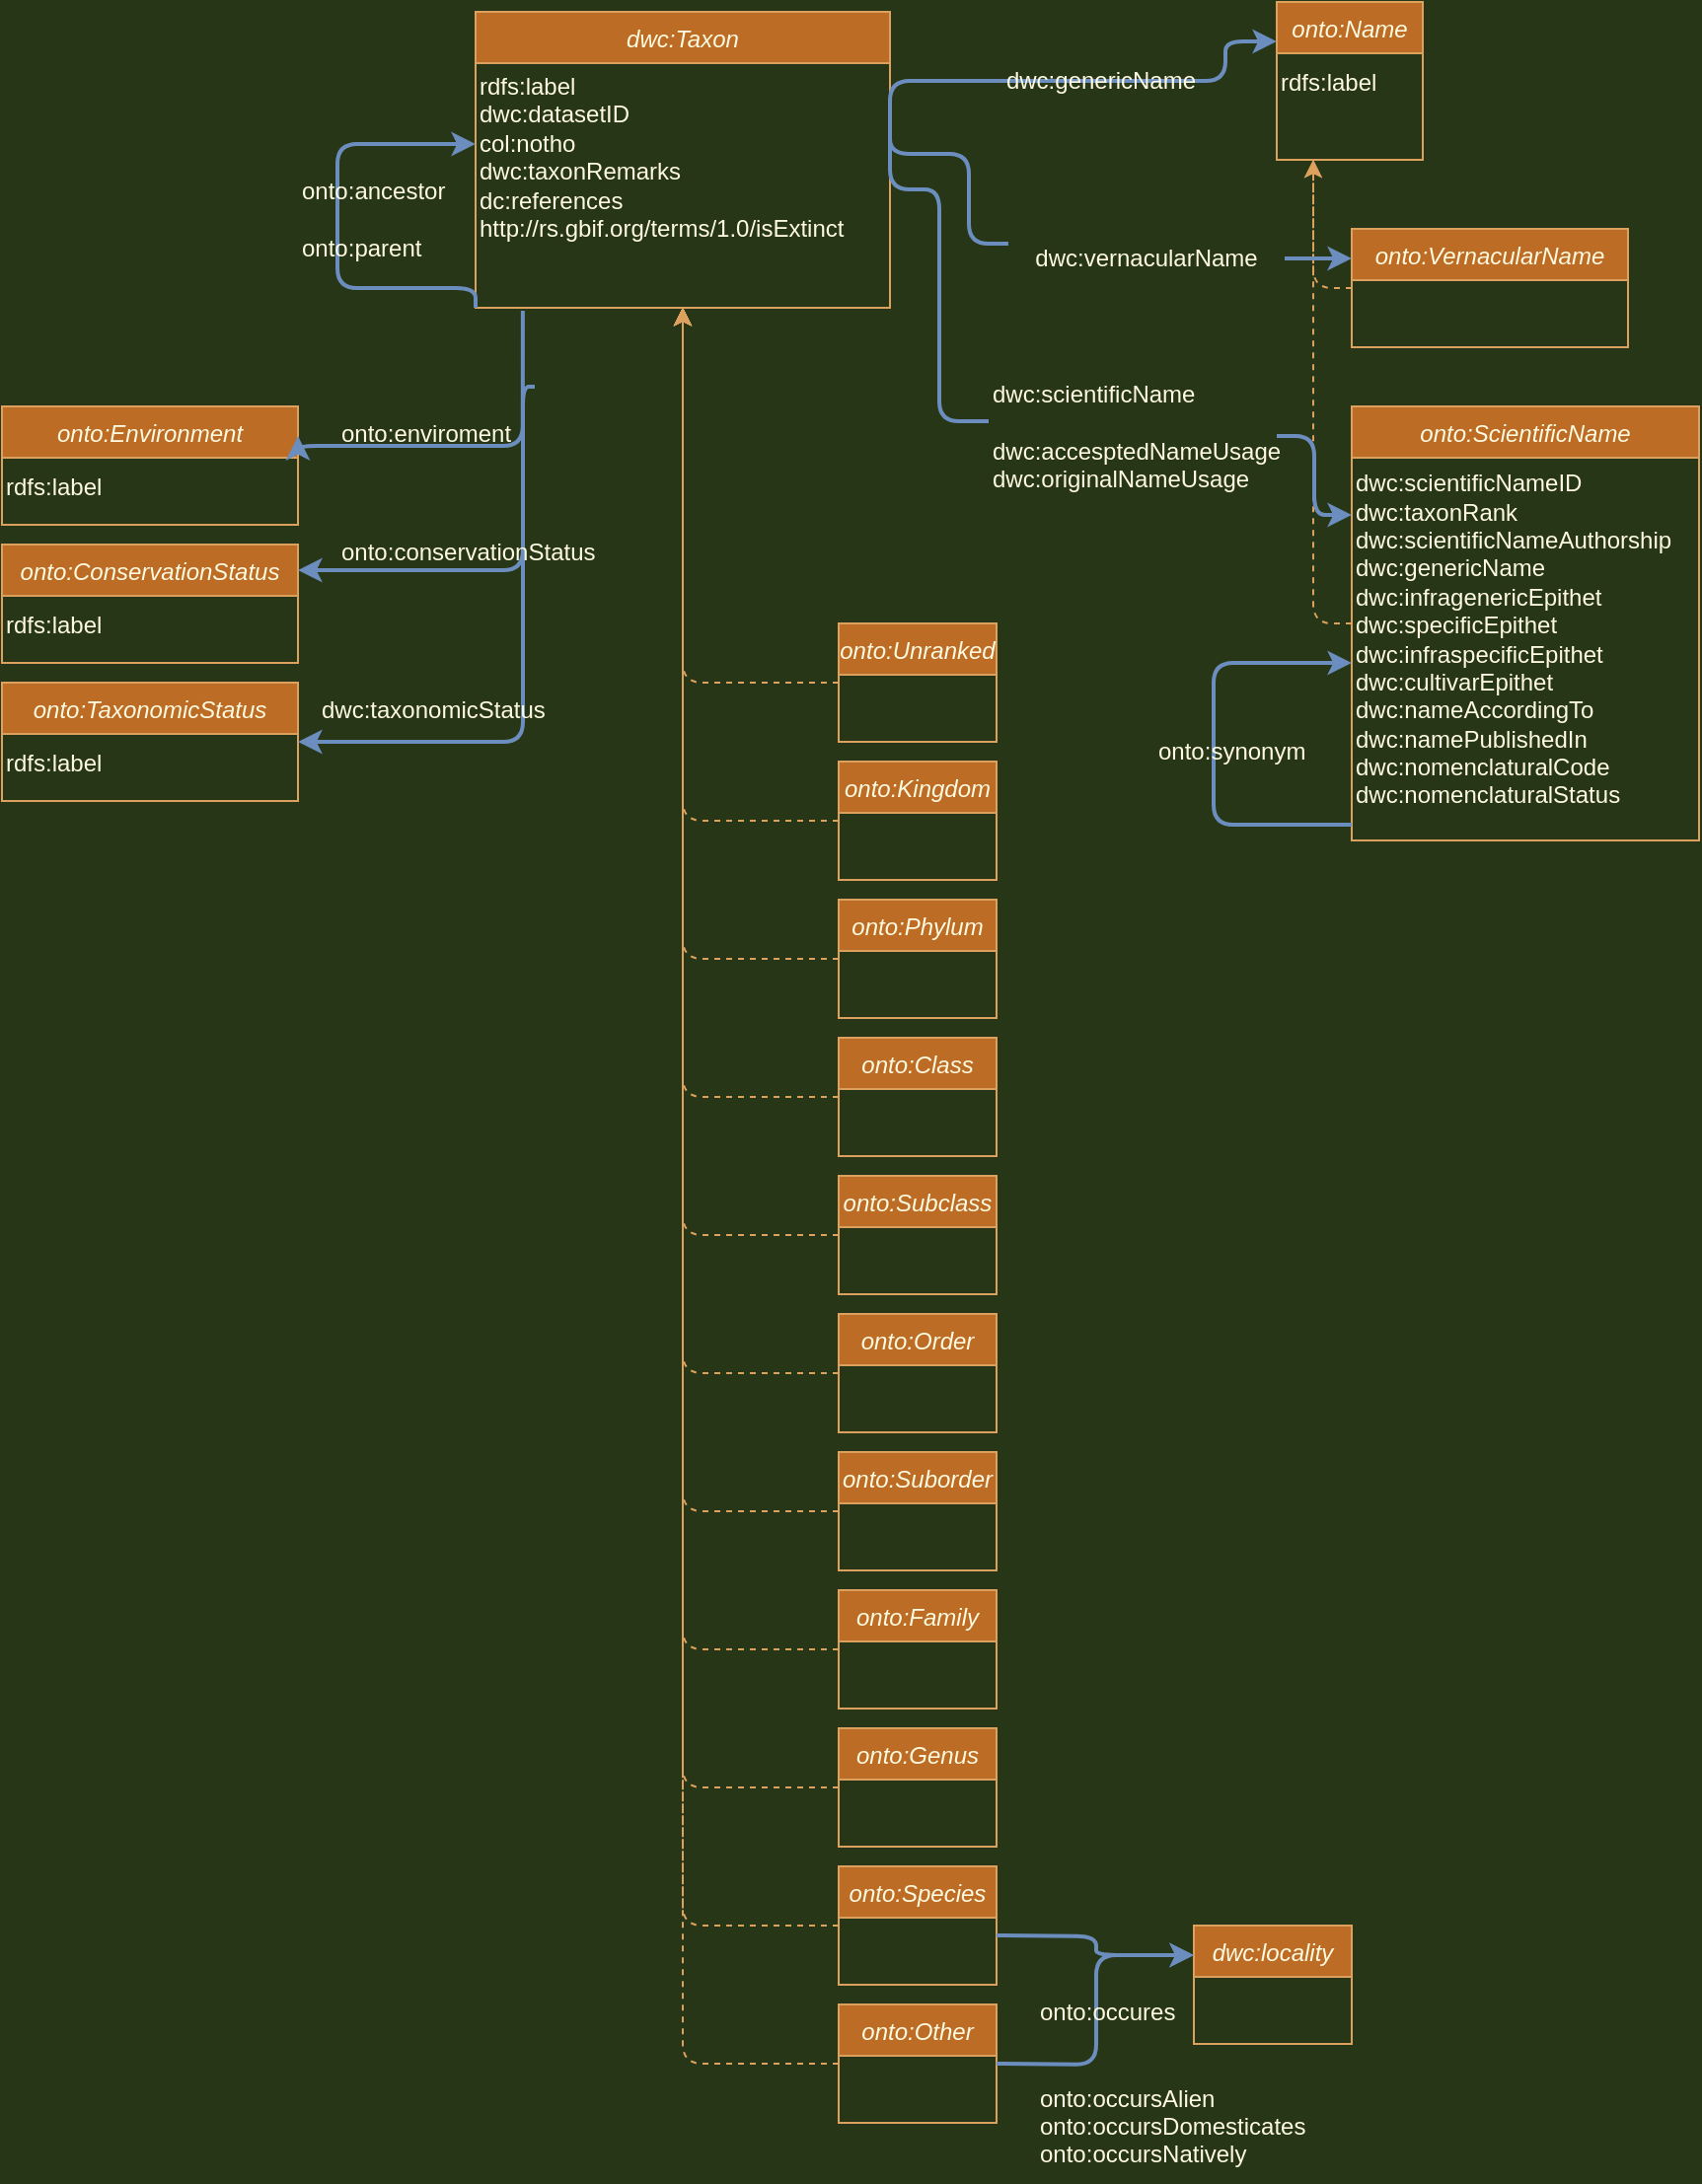 <mxfile version="19.0.2" type="device"><diagram id="C5RBs43oDa-KdzZeNtuy" name="Page-1"><mxGraphModel dx="2249" dy="859" grid="1" gridSize="10" guides="1" tooltips="1" connect="1" arrows="1" fold="1" page="1" pageScale="1" pageWidth="827" pageHeight="1169" background="#283618" math="0" shadow="0"><root><mxCell id="WIyWlLk6GJQsqaUBKTNV-0"/><mxCell id="WIyWlLk6GJQsqaUBKTNV-1" parent="WIyWlLk6GJQsqaUBKTNV-0"/><mxCell id="zkfFHV4jXpPFQw0GAbJ--0" value="dwc:Taxon" style="swimlane;fontStyle=2;align=center;verticalAlign=top;childLayout=stackLayout;horizontal=1;startSize=26;horizontalStack=0;resizeParent=1;resizeLast=0;collapsible=1;marginBottom=0;rounded=0;shadow=0;strokeWidth=1;fillColor=#BC6C25;strokeColor=#DDA15E;fontColor=#FEFAE0;" parent="WIyWlLk6GJQsqaUBKTNV-1" vertex="1"><mxGeometry x="100" y="20" width="210" height="150" as="geometry"><mxRectangle x="230" y="140" width="160" height="26" as="alternateBounds"/></mxGeometry></mxCell><mxCell id="PDwaaCNdBFmvrofGjTOr-1" value="&lt;div&gt;rdfs:label&lt;/div&gt;&lt;div&gt;dwc:datasetID&lt;/div&gt;&lt;div&gt;col:notho&lt;/div&gt;&lt;div&gt;dwc:taxonRemarks&lt;/div&gt;&lt;div&gt;dc:references&lt;/div&gt;&lt;div&gt;http://rs.gbif.org/terms/1.0/isExtinct&lt;br&gt;&lt;/div&gt;&lt;div&gt;&lt;br&gt;&lt;/div&gt;&lt;div&gt;&lt;br&gt;&lt;/div&gt;" style="text;html=1;strokeColor=none;fillColor=none;align=left;verticalAlign=middle;whiteSpace=wrap;rounded=0;fontColor=#FEFAE0;" parent="zkfFHV4jXpPFQw0GAbJ--0" vertex="1"><mxGeometry y="26" width="210" height="124" as="geometry"/></mxCell><mxCell id="PDwaaCNdBFmvrofGjTOr-0" value="" style="endArrow=classic;html=1;rounded=1;sketch=0;fontColor=#FEFAE0;strokeColor=#6c8ebf;fillColor=#dae8fc;strokeWidth=2;edgeStyle=orthogonalEdgeStyle;" parent="zkfFHV4jXpPFQw0GAbJ--0" edge="1"><mxGeometry width="50" height="50" relative="1" as="geometry"><mxPoint y="150" as="sourcePoint"/><mxPoint y="67" as="targetPoint"/><Array as="points"><mxPoint y="140"/><mxPoint x="-70" y="140"/><mxPoint x="-70" y="67"/></Array></mxGeometry></mxCell><mxCell id="YQkVIphYFDVMUYtqyh4Q-3" value="onto:Unranked" style="swimlane;fontStyle=2;align=center;verticalAlign=top;childLayout=stackLayout;horizontal=1;startSize=26;horizontalStack=0;resizeParent=1;resizeLast=0;collapsible=1;marginBottom=0;rounded=0;shadow=0;strokeWidth=1;fillColor=#BC6C25;strokeColor=#DDA15E;fontColor=#FEFAE0;" parent="WIyWlLk6GJQsqaUBKTNV-1" vertex="1"><mxGeometry x="284" y="330" width="80" height="60" as="geometry"><mxRectangle x="230" y="140" width="160" height="26" as="alternateBounds"/></mxGeometry></mxCell><mxCell id="YQkVIphYFDVMUYtqyh4Q-4" value="onto:Kingdom" style="swimlane;fontStyle=2;align=center;verticalAlign=top;childLayout=stackLayout;horizontal=1;startSize=26;horizontalStack=0;resizeParent=1;resizeLast=0;collapsible=1;marginBottom=0;rounded=0;shadow=0;strokeWidth=1;fillColor=#BC6C25;strokeColor=#DDA15E;fontColor=#FEFAE0;" parent="WIyWlLk6GJQsqaUBKTNV-1" vertex="1"><mxGeometry x="284" y="400" width="80" height="60" as="geometry"><mxRectangle x="230" y="140" width="160" height="26" as="alternateBounds"/></mxGeometry></mxCell><mxCell id="YQkVIphYFDVMUYtqyh4Q-5" value="onto:Phylum" style="swimlane;fontStyle=2;align=center;verticalAlign=top;childLayout=stackLayout;horizontal=1;startSize=26;horizontalStack=0;resizeParent=1;resizeLast=0;collapsible=1;marginBottom=0;rounded=0;shadow=0;strokeWidth=1;fillColor=#BC6C25;strokeColor=#DDA15E;fontColor=#FEFAE0;" parent="WIyWlLk6GJQsqaUBKTNV-1" vertex="1"><mxGeometry x="284" y="470" width="80" height="60" as="geometry"><mxRectangle x="230" y="140" width="160" height="26" as="alternateBounds"/></mxGeometry></mxCell><mxCell id="YQkVIphYFDVMUYtqyh4Q-7" value="onto:Class" style="swimlane;fontStyle=2;align=center;verticalAlign=top;childLayout=stackLayout;horizontal=1;startSize=26;horizontalStack=0;resizeParent=1;resizeLast=0;collapsible=1;marginBottom=0;rounded=0;shadow=0;strokeWidth=1;fillColor=#BC6C25;strokeColor=#DDA15E;fontColor=#FEFAE0;" parent="WIyWlLk6GJQsqaUBKTNV-1" vertex="1"><mxGeometry x="284" y="540" width="80" height="60" as="geometry"><mxRectangle x="230" y="140" width="160" height="26" as="alternateBounds"/></mxGeometry></mxCell><mxCell id="YQkVIphYFDVMUYtqyh4Q-8" value="onto:Subclass" style="swimlane;fontStyle=2;align=center;verticalAlign=top;childLayout=stackLayout;horizontal=1;startSize=26;horizontalStack=0;resizeParent=1;resizeLast=0;collapsible=1;marginBottom=0;rounded=0;shadow=0;strokeWidth=1;fillColor=#BC6C25;strokeColor=#DDA15E;fontColor=#FEFAE0;" parent="WIyWlLk6GJQsqaUBKTNV-1" vertex="1"><mxGeometry x="284" y="610" width="80" height="60" as="geometry"><mxRectangle x="230" y="140" width="160" height="26" as="alternateBounds"/></mxGeometry></mxCell><mxCell id="YQkVIphYFDVMUYtqyh4Q-9" value="onto:Order" style="swimlane;fontStyle=2;align=center;verticalAlign=top;childLayout=stackLayout;horizontal=1;startSize=26;horizontalStack=0;resizeParent=1;resizeLast=0;collapsible=1;marginBottom=0;rounded=0;shadow=0;strokeWidth=1;fillColor=#BC6C25;strokeColor=#DDA15E;fontColor=#FEFAE0;" parent="WIyWlLk6GJQsqaUBKTNV-1" vertex="1"><mxGeometry x="284" y="680" width="80" height="60" as="geometry"><mxRectangle x="230" y="140" width="160" height="26" as="alternateBounds"/></mxGeometry></mxCell><mxCell id="YQkVIphYFDVMUYtqyh4Q-10" value="onto:Suborder" style="swimlane;fontStyle=2;align=center;verticalAlign=top;childLayout=stackLayout;horizontal=1;startSize=26;horizontalStack=0;resizeParent=1;resizeLast=0;collapsible=1;marginBottom=0;rounded=0;shadow=0;strokeWidth=1;fillColor=#BC6C25;strokeColor=#DDA15E;fontColor=#FEFAE0;" parent="WIyWlLk6GJQsqaUBKTNV-1" vertex="1"><mxGeometry x="284" y="750" width="80" height="60" as="geometry"><mxRectangle x="230" y="140" width="160" height="26" as="alternateBounds"/></mxGeometry></mxCell><mxCell id="YQkVIphYFDVMUYtqyh4Q-11" value="onto:Family" style="swimlane;fontStyle=2;align=center;verticalAlign=top;childLayout=stackLayout;horizontal=1;startSize=26;horizontalStack=0;resizeParent=1;resizeLast=0;collapsible=1;marginBottom=0;rounded=0;shadow=0;strokeWidth=1;fillColor=#BC6C25;strokeColor=#DDA15E;fontColor=#FEFAE0;" parent="WIyWlLk6GJQsqaUBKTNV-1" vertex="1"><mxGeometry x="284" y="820" width="80" height="60" as="geometry"><mxRectangle x="230" y="140" width="160" height="26" as="alternateBounds"/></mxGeometry></mxCell><mxCell id="YQkVIphYFDVMUYtqyh4Q-12" value="onto:Genus" style="swimlane;fontStyle=2;align=center;verticalAlign=top;childLayout=stackLayout;horizontal=1;startSize=26;horizontalStack=0;resizeParent=1;resizeLast=0;collapsible=1;marginBottom=0;rounded=0;shadow=0;strokeWidth=1;fillColor=#BC6C25;strokeColor=#DDA15E;fontColor=#FEFAE0;" parent="WIyWlLk6GJQsqaUBKTNV-1" vertex="1"><mxGeometry x="284" y="890" width="80" height="60" as="geometry"><mxRectangle x="230" y="140" width="160" height="26" as="alternateBounds"/></mxGeometry></mxCell><mxCell id="YQkVIphYFDVMUYtqyh4Q-13" value="onto:Species" style="swimlane;fontStyle=2;align=center;verticalAlign=top;childLayout=stackLayout;horizontal=1;startSize=26;horizontalStack=0;resizeParent=1;resizeLast=0;collapsible=1;marginBottom=0;rounded=0;shadow=0;strokeWidth=1;fillColor=#BC6C25;strokeColor=#DDA15E;fontColor=#FEFAE0;" parent="WIyWlLk6GJQsqaUBKTNV-1" vertex="1"><mxGeometry x="284" y="960" width="80" height="60" as="geometry"><mxRectangle x="230" y="140" width="160" height="26" as="alternateBounds"/></mxGeometry></mxCell><mxCell id="YQkVIphYFDVMUYtqyh4Q-14" value="onto:Other" style="swimlane;fontStyle=2;align=center;verticalAlign=top;childLayout=stackLayout;horizontal=1;startSize=26;horizontalStack=0;resizeParent=1;resizeLast=0;collapsible=1;marginBottom=0;rounded=0;shadow=0;strokeWidth=1;fillColor=#BC6C25;strokeColor=#DDA15E;fontColor=#FEFAE0;" parent="WIyWlLk6GJQsqaUBKTNV-1" vertex="1"><mxGeometry x="284" y="1030" width="80" height="60" as="geometry"><mxRectangle x="230" y="140" width="160" height="26" as="alternateBounds"/></mxGeometry></mxCell><mxCell id="YQkVIphYFDVMUYtqyh4Q-20" value="" style="endArrow=classic;html=1;rounded=1;sketch=0;fontColor=#FEFAE0;strokeColor=#DDA15E;fillColor=#BC6C25;edgeStyle=orthogonalEdgeStyle;exitX=0;exitY=0.5;exitDx=0;exitDy=0;dashed=1;entryX=0.5;entryY=1;entryDx=0;entryDy=0;" parent="WIyWlLk6GJQsqaUBKTNV-1" source="YQkVIphYFDVMUYtqyh4Q-3" target="PDwaaCNdBFmvrofGjTOr-1" edge="1"><mxGeometry width="50" height="50" relative="1" as="geometry"><mxPoint x="600" y="490" as="sourcePoint"/><mxPoint x="260" y="240" as="targetPoint"/></mxGeometry></mxCell><mxCell id="YQkVIphYFDVMUYtqyh4Q-21" value="" style="endArrow=classic;html=1;rounded=1;sketch=0;fontColor=#FEFAE0;strokeColor=#DDA15E;fillColor=#BC6C25;edgeStyle=orthogonalEdgeStyle;exitX=0;exitY=0.5;exitDx=0;exitDy=0;dashed=1;entryX=0.5;entryY=1;entryDx=0;entryDy=0;" parent="WIyWlLk6GJQsqaUBKTNV-1" source="YQkVIphYFDVMUYtqyh4Q-4" target="PDwaaCNdBFmvrofGjTOr-1" edge="1"><mxGeometry width="50" height="50" relative="1" as="geometry"><mxPoint x="300" y="310" as="sourcePoint"/><mxPoint x="260" y="240" as="targetPoint"/></mxGeometry></mxCell><mxCell id="YQkVIphYFDVMUYtqyh4Q-22" value="" style="endArrow=classic;html=1;rounded=1;sketch=0;fontColor=#FEFAE0;strokeColor=#DDA15E;fillColor=#BC6C25;edgeStyle=orthogonalEdgeStyle;exitX=0;exitY=0.5;exitDx=0;exitDy=0;dashed=1;entryX=0.5;entryY=1;entryDx=0;entryDy=0;" parent="WIyWlLk6GJQsqaUBKTNV-1" source="YQkVIphYFDVMUYtqyh4Q-5" target="PDwaaCNdBFmvrofGjTOr-1" edge="1"><mxGeometry width="50" height="50" relative="1" as="geometry"><mxPoint x="310" y="320" as="sourcePoint"/><mxPoint x="260" y="240" as="targetPoint"/></mxGeometry></mxCell><mxCell id="YQkVIphYFDVMUYtqyh4Q-23" value="" style="endArrow=classic;html=1;rounded=1;sketch=0;fontColor=#FEFAE0;strokeColor=#DDA15E;fillColor=#BC6C25;edgeStyle=orthogonalEdgeStyle;exitX=0;exitY=0.5;exitDx=0;exitDy=0;dashed=1;entryX=0.5;entryY=1;entryDx=0;entryDy=0;" parent="WIyWlLk6GJQsqaUBKTNV-1" source="YQkVIphYFDVMUYtqyh4Q-7" target="PDwaaCNdBFmvrofGjTOr-1" edge="1"><mxGeometry width="50" height="50" relative="1" as="geometry"><mxPoint x="320" y="330" as="sourcePoint"/><mxPoint x="260" y="240" as="targetPoint"/></mxGeometry></mxCell><mxCell id="YQkVIphYFDVMUYtqyh4Q-24" value="" style="endArrow=classic;html=1;rounded=1;sketch=0;fontColor=#FEFAE0;strokeColor=#DDA15E;fillColor=#BC6C25;edgeStyle=orthogonalEdgeStyle;exitX=0;exitY=0.5;exitDx=0;exitDy=0;dashed=1;entryX=0.5;entryY=1;entryDx=0;entryDy=0;" parent="WIyWlLk6GJQsqaUBKTNV-1" source="YQkVIphYFDVMUYtqyh4Q-8" target="PDwaaCNdBFmvrofGjTOr-1" edge="1"><mxGeometry width="50" height="50" relative="1" as="geometry"><mxPoint x="330" y="340" as="sourcePoint"/><mxPoint x="260" y="240" as="targetPoint"/></mxGeometry></mxCell><mxCell id="YQkVIphYFDVMUYtqyh4Q-25" value="" style="endArrow=classic;html=1;rounded=1;sketch=0;fontColor=#FEFAE0;strokeColor=#DDA15E;fillColor=#BC6C25;edgeStyle=orthogonalEdgeStyle;exitX=0;exitY=0.5;exitDx=0;exitDy=0;dashed=1;entryX=0.5;entryY=1;entryDx=0;entryDy=0;" parent="WIyWlLk6GJQsqaUBKTNV-1" source="YQkVIphYFDVMUYtqyh4Q-9" target="PDwaaCNdBFmvrofGjTOr-1" edge="1"><mxGeometry width="50" height="50" relative="1" as="geometry"><mxPoint x="340" y="350" as="sourcePoint"/><mxPoint x="260" y="240" as="targetPoint"/></mxGeometry></mxCell><mxCell id="YQkVIphYFDVMUYtqyh4Q-26" value="" style="endArrow=classic;html=1;rounded=1;sketch=0;fontColor=#FEFAE0;strokeColor=#DDA15E;fillColor=#BC6C25;edgeStyle=orthogonalEdgeStyle;exitX=0;exitY=0.5;exitDx=0;exitDy=0;dashed=1;entryX=0.5;entryY=1;entryDx=0;entryDy=0;" parent="WIyWlLk6GJQsqaUBKTNV-1" source="YQkVIphYFDVMUYtqyh4Q-10" target="PDwaaCNdBFmvrofGjTOr-1" edge="1"><mxGeometry width="50" height="50" relative="1" as="geometry"><mxPoint x="350" y="360" as="sourcePoint"/><mxPoint x="260" y="240" as="targetPoint"/></mxGeometry></mxCell><mxCell id="YQkVIphYFDVMUYtqyh4Q-27" value="" style="endArrow=classic;html=1;rounded=1;sketch=0;fontColor=#FEFAE0;strokeColor=#DDA15E;fillColor=#BC6C25;edgeStyle=orthogonalEdgeStyle;exitX=0;exitY=0.5;exitDx=0;exitDy=0;dashed=1;entryX=0.5;entryY=1;entryDx=0;entryDy=0;" parent="WIyWlLk6GJQsqaUBKTNV-1" source="YQkVIphYFDVMUYtqyh4Q-11" target="PDwaaCNdBFmvrofGjTOr-1" edge="1"><mxGeometry width="50" height="50" relative="1" as="geometry"><mxPoint x="360" y="370" as="sourcePoint"/><mxPoint x="260" y="240" as="targetPoint"/></mxGeometry></mxCell><mxCell id="YQkVIphYFDVMUYtqyh4Q-28" value="" style="endArrow=classic;html=1;rounded=1;sketch=0;fontColor=#FEFAE0;strokeColor=#DDA15E;fillColor=#BC6C25;edgeStyle=orthogonalEdgeStyle;exitX=0;exitY=0.5;exitDx=0;exitDy=0;dashed=1;entryX=0.5;entryY=1;entryDx=0;entryDy=0;" parent="WIyWlLk6GJQsqaUBKTNV-1" source="YQkVIphYFDVMUYtqyh4Q-12" target="PDwaaCNdBFmvrofGjTOr-1" edge="1"><mxGeometry width="50" height="50" relative="1" as="geometry"><mxPoint x="370" y="380" as="sourcePoint"/><mxPoint x="260" y="240" as="targetPoint"/></mxGeometry></mxCell><mxCell id="YQkVIphYFDVMUYtqyh4Q-29" value="" style="endArrow=classic;html=1;rounded=1;sketch=0;fontColor=#FEFAE0;strokeColor=#DDA15E;fillColor=#BC6C25;edgeStyle=orthogonalEdgeStyle;exitX=0;exitY=0.5;exitDx=0;exitDy=0;dashed=1;entryX=0.5;entryY=1;entryDx=0;entryDy=0;" parent="WIyWlLk6GJQsqaUBKTNV-1" source="YQkVIphYFDVMUYtqyh4Q-13" target="PDwaaCNdBFmvrofGjTOr-1" edge="1"><mxGeometry width="50" height="50" relative="1" as="geometry"><mxPoint x="380" y="390" as="sourcePoint"/><mxPoint x="260" y="240" as="targetPoint"/></mxGeometry></mxCell><mxCell id="YQkVIphYFDVMUYtqyh4Q-30" value="" style="endArrow=classic;html=1;rounded=1;sketch=0;fontColor=#FEFAE0;strokeColor=#DDA15E;fillColor=#BC6C25;edgeStyle=orthogonalEdgeStyle;exitX=0;exitY=0.5;exitDx=0;exitDy=0;dashed=1;entryX=0.5;entryY=1;entryDx=0;entryDy=0;" parent="WIyWlLk6GJQsqaUBKTNV-1" source="YQkVIphYFDVMUYtqyh4Q-14" target="PDwaaCNdBFmvrofGjTOr-1" edge="1"><mxGeometry width="50" height="50" relative="1" as="geometry"><mxPoint x="390" y="400" as="sourcePoint"/><mxPoint x="220" y="270" as="targetPoint"/></mxGeometry></mxCell><mxCell id="YQkVIphYFDVMUYtqyh4Q-32" value="onto:Name" style="swimlane;fontStyle=2;align=center;verticalAlign=top;childLayout=stackLayout;horizontal=1;startSize=26;horizontalStack=0;resizeParent=1;resizeLast=0;collapsible=1;marginBottom=0;rounded=0;shadow=0;strokeWidth=1;fillColor=#BC6C25;strokeColor=#DDA15E;fontColor=#FEFAE0;" parent="WIyWlLk6GJQsqaUBKTNV-1" vertex="1"><mxGeometry x="506" y="15" width="74" height="80" as="geometry"><mxRectangle x="230" y="140" width="160" height="26" as="alternateBounds"/></mxGeometry></mxCell><mxCell id="OseFhlnqgNZt8GZ-f8mv-3" value="rdfs:label&lt;br&gt;" style="text;html=1;strokeColor=none;fillColor=none;align=left;verticalAlign=middle;whiteSpace=wrap;rounded=0;sketch=0;fontColor=#FEFAE0;" parent="YQkVIphYFDVMUYtqyh4Q-32" vertex="1"><mxGeometry y="26" width="74" height="30" as="geometry"/></mxCell><mxCell id="YQkVIphYFDVMUYtqyh4Q-33" value="onto:ScientificName" style="swimlane;fontStyle=2;align=center;verticalAlign=top;childLayout=stackLayout;horizontal=1;startSize=26;horizontalStack=0;resizeParent=1;resizeLast=0;collapsible=1;marginBottom=0;rounded=0;shadow=0;strokeWidth=1;fillColor=#BC6C25;strokeColor=#DDA15E;fontColor=#FEFAE0;" parent="WIyWlLk6GJQsqaUBKTNV-1" vertex="1"><mxGeometry x="544" y="220" width="176" height="220" as="geometry"><mxRectangle x="230" y="140" width="160" height="26" as="alternateBounds"/></mxGeometry></mxCell><mxCell id="FTXvOOAmE7wwE-fG2Y77-12" value="&lt;div&gt;&lt;span style=&quot;background-color: initial;&quot;&gt;dwc:scientificNameID&amp;nbsp;&lt;/span&gt;&lt;br&gt;&lt;/div&gt;&lt;div&gt;dwc:taxonRank&amp;nbsp;&lt;/div&gt;&lt;div&gt;dwc:scientificNameAuthorship&amp;nbsp;&lt;/div&gt;&lt;div&gt;dwc:genericName&amp;nbsp;&lt;/div&gt;&lt;div&gt;dwc:infragenericEpithet&amp;nbsp;&lt;/div&gt;&lt;div&gt;dwc:specificEpithet&amp;nbsp;&lt;/div&gt;&lt;div&gt;dwc:infraspecificEpithet&amp;nbsp;&lt;/div&gt;&lt;div&gt;dwc:cultivarEpithet&amp;nbsp;&lt;/div&gt;&lt;div&gt;dwc:nameAccordingTo&amp;nbsp;&lt;/div&gt;&lt;div&gt;dwc:namePublishedIn&amp;nbsp;&lt;/div&gt;&lt;div&gt;dwc:nomenclaturalCode&amp;nbsp;&lt;/div&gt;&lt;div&gt;dwc:nomenclaturalStatus&amp;nbsp;&lt;/div&gt;" style="text;html=1;strokeColor=none;fillColor=none;align=left;verticalAlign=middle;whiteSpace=wrap;rounded=0;fontColor=#FEFAE0;" parent="YQkVIphYFDVMUYtqyh4Q-33" vertex="1"><mxGeometry y="26" width="176" height="184" as="geometry"/></mxCell><mxCell id="YQkVIphYFDVMUYtqyh4Q-34" value="onto:VernacularName" style="swimlane;fontStyle=2;align=center;verticalAlign=top;childLayout=stackLayout;horizontal=1;startSize=26;horizontalStack=0;resizeParent=1;resizeLast=0;collapsible=1;marginBottom=0;rounded=0;shadow=0;strokeWidth=1;fillColor=#BC6C25;strokeColor=#DDA15E;fontColor=#FEFAE0;" parent="WIyWlLk6GJQsqaUBKTNV-1" vertex="1"><mxGeometry x="544" y="130" width="140" height="60" as="geometry"><mxRectangle x="230" y="140" width="160" height="26" as="alternateBounds"/></mxGeometry></mxCell><mxCell id="YQkVIphYFDVMUYtqyh4Q-35" value="" style="endArrow=classic;html=1;rounded=1;sketch=0;fontColor=#FEFAE0;strokeColor=#DDA15E;fillColor=#BC6C25;edgeStyle=orthogonalEdgeStyle;dashed=1;exitX=0;exitY=0.5;exitDx=0;exitDy=0;entryX=0.25;entryY=1;entryDx=0;entryDy=0;" parent="WIyWlLk6GJQsqaUBKTNV-1" source="YQkVIphYFDVMUYtqyh4Q-34" target="YQkVIphYFDVMUYtqyh4Q-32" edge="1"><mxGeometry width="50" height="50" relative="1" as="geometry"><mxPoint x="300" y="220" as="sourcePoint"/><mxPoint x="680" y="150" as="targetPoint"/></mxGeometry></mxCell><mxCell id="YQkVIphYFDVMUYtqyh4Q-36" value="" style="endArrow=classic;html=1;rounded=1;sketch=0;fontColor=#FEFAE0;strokeColor=#DDA15E;fillColor=#BC6C25;edgeStyle=orthogonalEdgeStyle;dashed=1;exitX=0;exitY=0.5;exitDx=0;exitDy=0;entryX=0.25;entryY=1;entryDx=0;entryDy=0;" parent="WIyWlLk6GJQsqaUBKTNV-1" source="YQkVIphYFDVMUYtqyh4Q-33" target="YQkVIphYFDVMUYtqyh4Q-32" edge="1"><mxGeometry width="50" height="50" relative="1" as="geometry"><mxPoint x="655" y="190" as="sourcePoint"/><mxPoint x="710" y="150" as="targetPoint"/></mxGeometry></mxCell><mxCell id="YQkVIphYFDVMUYtqyh4Q-37" value="" style="endArrow=classic;html=1;rounded=1;sketch=0;fontColor=#FEFAE0;strokeColor=#6c8ebf;fillColor=#dae8fc;strokeWidth=2;exitX=1;exitY=0.5;exitDx=0;exitDy=0;entryX=0;entryY=0.25;entryDx=0;entryDy=0;edgeStyle=orthogonalEdgeStyle;startArrow=none;" parent="WIyWlLk6GJQsqaUBKTNV-1" source="YQkVIphYFDVMUYtqyh4Q-50" target="YQkVIphYFDVMUYtqyh4Q-34" edge="1"><mxGeometry width="50" height="50" relative="1" as="geometry"><mxPoint x="400" y="210" as="sourcePoint"/><mxPoint x="450" y="160" as="targetPoint"/></mxGeometry></mxCell><mxCell id="YQkVIphYFDVMUYtqyh4Q-38" value="" style="endArrow=classic;html=1;rounded=1;sketch=0;fontColor=#FEFAE0;strokeColor=#6c8ebf;fillColor=#dae8fc;strokeWidth=2;entryX=0;entryY=0.25;entryDx=0;entryDy=0;edgeStyle=orthogonalEdgeStyle;startArrow=none;" parent="WIyWlLk6GJQsqaUBKTNV-1" source="YQkVIphYFDVMUYtqyh4Q-48" target="YQkVIphYFDVMUYtqyh4Q-33" edge="1"><mxGeometry width="50" height="50" relative="1" as="geometry"><mxPoint x="340" y="210" as="sourcePoint"/><mxPoint x="554" y="155" as="targetPoint"/></mxGeometry></mxCell><mxCell id="YQkVIphYFDVMUYtqyh4Q-41" value="dwc:locality" style="swimlane;fontStyle=2;align=center;verticalAlign=top;childLayout=stackLayout;horizontal=1;startSize=26;horizontalStack=0;resizeParent=1;resizeLast=0;collapsible=1;marginBottom=0;rounded=0;shadow=0;strokeWidth=1;fillColor=#BC6C25;strokeColor=#DDA15E;fontColor=#FEFAE0;" parent="WIyWlLk6GJQsqaUBKTNV-1" vertex="1"><mxGeometry x="464" y="990" width="80" height="60" as="geometry"><mxRectangle x="230" y="140" width="160" height="26" as="alternateBounds"/></mxGeometry></mxCell><mxCell id="YQkVIphYFDVMUYtqyh4Q-43" value="" style="endArrow=classic;html=1;rounded=1;sketch=0;fontColor=#FEFAE0;strokeColor=#6c8ebf;fillColor=#dae8fc;strokeWidth=2;entryX=0;entryY=0.25;entryDx=0;entryDy=0;edgeStyle=orthogonalEdgeStyle;" parent="YQkVIphYFDVMUYtqyh4Q-41" target="YQkVIphYFDVMUYtqyh4Q-41" edge="1"><mxGeometry width="50" height="50" relative="1" as="geometry"><mxPoint x="-100" y="5" as="sourcePoint"/><mxPoint x="104" y="30" as="targetPoint"/></mxGeometry></mxCell><mxCell id="YQkVIphYFDVMUYtqyh4Q-44" value="" style="endArrow=classic;html=1;rounded=1;sketch=0;fontColor=#FEFAE0;strokeColor=#6c8ebf;fillColor=#dae8fc;strokeWidth=2;entryX=0;entryY=0.25;entryDx=0;entryDy=0;edgeStyle=orthogonalEdgeStyle;" parent="WIyWlLk6GJQsqaUBKTNV-1" target="YQkVIphYFDVMUYtqyh4Q-41" edge="1"><mxGeometry width="50" height="50" relative="1" as="geometry"><mxPoint x="364" y="1060" as="sourcePoint"/><mxPoint x="474" y="1080" as="targetPoint"/></mxGeometry></mxCell><mxCell id="YQkVIphYFDVMUYtqyh4Q-45" value="onto:occures&lt;br&gt;&lt;br&gt;&lt;br&gt;onto:occursAlien&lt;br&gt;onto:occursDomesticates&lt;br&gt;onto:occursNatively" style="text;html=1;strokeColor=none;fillColor=none;align=left;verticalAlign=middle;whiteSpace=wrap;rounded=0;sketch=0;fontColor=#FEFAE0;" parent="WIyWlLk6GJQsqaUBKTNV-1" vertex="1"><mxGeometry x="384" y="1020" width="140" height="100" as="geometry"/></mxCell><mxCell id="YQkVIphYFDVMUYtqyh4Q-48" value="&lt;div&gt;dwc:scientific&lt;span style=&quot;background-color: initial;&quot;&gt;Nam&lt;/span&gt;&lt;span style=&quot;background-color: initial;&quot;&gt;e&lt;/span&gt;&lt;/div&gt;&lt;div&gt;&lt;span style=&quot;background-color: initial;&quot;&gt;&lt;br&gt;&lt;/span&gt;&lt;/div&gt;&lt;div style=&quot;&quot;&gt;&lt;span style=&quot;background-color: initial;&quot;&gt;dwc:accesptedNameUsage&lt;/span&gt;&lt;/div&gt;&lt;div style=&quot;&quot;&gt;&lt;span style=&quot;background-color: initial;&quot;&gt;dwc:originalNameUsage&lt;/span&gt;&lt;/div&gt;" style="text;html=1;strokeColor=none;fillColor=none;align=left;verticalAlign=middle;whiteSpace=wrap;rounded=0;sketch=0;fontColor=#FEFAE0;" parent="WIyWlLk6GJQsqaUBKTNV-1" vertex="1"><mxGeometry x="360" y="220" width="146" height="30" as="geometry"/></mxCell><mxCell id="YQkVIphYFDVMUYtqyh4Q-50" value="&lt;div&gt;dwc:vernacular&lt;span style=&quot;background-color: initial;&quot;&gt;Name&lt;/span&gt;&lt;/div&gt;" style="text;html=1;strokeColor=none;fillColor=none;align=center;verticalAlign=middle;whiteSpace=wrap;rounded=0;sketch=0;fontColor=#FEFAE0;" parent="WIyWlLk6GJQsqaUBKTNV-1" vertex="1"><mxGeometry x="370" y="130" width="140" height="30" as="geometry"/></mxCell><mxCell id="YQkVIphYFDVMUYtqyh4Q-51" value="" style="endArrow=none;html=1;rounded=1;sketch=0;fontColor=#FEFAE0;strokeColor=#6c8ebf;fillColor=#dae8fc;strokeWidth=2;entryX=0;entryY=0.25;entryDx=0;entryDy=0;edgeStyle=orthogonalEdgeStyle;exitX=1;exitY=0.25;exitDx=0;exitDy=0;" parent="WIyWlLk6GJQsqaUBKTNV-1" source="PDwaaCNdBFmvrofGjTOr-1" target="YQkVIphYFDVMUYtqyh4Q-50" edge="1"><mxGeometry width="50" height="50" relative="1" as="geometry"><mxPoint x="380" y="40" as="sourcePoint"/><mxPoint x="544" y="145" as="targetPoint"/><Array as="points"><mxPoint x="350" y="92"/><mxPoint x="350" y="138"/></Array></mxGeometry></mxCell><mxCell id="FTXvOOAmE7wwE-fG2Y77-1" value="onto:ancestor&lt;br&gt;&lt;br&gt;onto:parent" style="text;html=1;align=left;verticalAlign=middle;whiteSpace=wrap;rounded=0;fontColor=#FEFAE0;" parent="WIyWlLk6GJQsqaUBKTNV-1" vertex="1"><mxGeometry x="10" y="100" width="80" height="50" as="geometry"/></mxCell><mxCell id="PDwaaCNdBFmvrofGjTOr-2" value="" style="endArrow=none;html=1;rounded=1;sketch=0;fontColor=#FEFAE0;strokeColor=#6c8ebf;fillColor=#dae8fc;strokeWidth=2;entryX=0;entryY=0.25;entryDx=0;entryDy=0;edgeStyle=orthogonalEdgeStyle;exitX=1;exitY=0.25;exitDx=0;exitDy=0;" parent="WIyWlLk6GJQsqaUBKTNV-1" source="PDwaaCNdBFmvrofGjTOr-1" target="YQkVIphYFDVMUYtqyh4Q-48" edge="1"><mxGeometry width="50" height="50" relative="1" as="geometry"><mxPoint x="320" y="102" as="sourcePoint"/><mxPoint x="380" y="147.5" as="targetPoint"/><Array as="points"><mxPoint x="310" y="110"/><mxPoint x="335" y="110"/><mxPoint x="335" y="228"/></Array></mxGeometry></mxCell><mxCell id="PDwaaCNdBFmvrofGjTOr-3" value="" style="endArrow=classic;html=1;rounded=1;sketch=0;fontColor=#FEFAE0;strokeColor=#6c8ebf;fillColor=#dae8fc;strokeWidth=2;exitX=1;exitY=0.25;exitDx=0;exitDy=0;entryX=0;entryY=0.25;entryDx=0;entryDy=0;edgeStyle=orthogonalEdgeStyle;startArrow=none;" parent="WIyWlLk6GJQsqaUBKTNV-1" source="PDwaaCNdBFmvrofGjTOr-1" target="YQkVIphYFDVMUYtqyh4Q-32" edge="1"><mxGeometry width="50" height="50" relative="1" as="geometry"><mxPoint x="384" y="95" as="sourcePoint"/><mxPoint x="418" y="95" as="targetPoint"/><Array as="points"><mxPoint x="310" y="55"/><mxPoint x="480" y="55"/><mxPoint x="480" y="35"/></Array></mxGeometry></mxCell><mxCell id="PDwaaCNdBFmvrofGjTOr-4" value="&lt;div&gt;dwc:genericName&lt;/div&gt;" style="text;html=1;strokeColor=none;fillColor=none;align=center;verticalAlign=middle;whiteSpace=wrap;rounded=0;sketch=0;fontColor=#FEFAE0;" parent="WIyWlLk6GJQsqaUBKTNV-1" vertex="1"><mxGeometry x="364" y="40" width="106" height="30" as="geometry"/></mxCell><mxCell id="32Kp4JZwTQBBZ2fc1HoR-0" value="onto:ConservationStatus" style="swimlane;fontStyle=2;align=center;verticalAlign=top;childLayout=stackLayout;horizontal=1;startSize=26;horizontalStack=0;resizeParent=1;resizeLast=0;collapsible=1;marginBottom=0;rounded=0;shadow=0;strokeWidth=1;fillColor=#BC6C25;strokeColor=#DDA15E;fontColor=#FEFAE0;" parent="WIyWlLk6GJQsqaUBKTNV-1" vertex="1"><mxGeometry x="-140" y="290" width="150" height="60" as="geometry"><mxRectangle x="230" y="140" width="160" height="26" as="alternateBounds"/></mxGeometry></mxCell><mxCell id="32Kp4JZwTQBBZ2fc1HoR-1" value="rdfs:label&lt;br&gt;" style="text;html=1;strokeColor=none;fillColor=none;align=left;verticalAlign=middle;whiteSpace=wrap;rounded=0;sketch=0;fontColor=#FEFAE0;" parent="32Kp4JZwTQBBZ2fc1HoR-0" vertex="1"><mxGeometry y="26" width="150" height="30" as="geometry"/></mxCell><mxCell id="32Kp4JZwTQBBZ2fc1HoR-3" value="" style="endArrow=classic;html=1;rounded=1;sketch=0;fontColor=#FEFAE0;strokeColor=#6c8ebf;fillColor=#dae8fc;strokeWidth=2;entryX=0;entryY=0.25;entryDx=0;entryDy=0;edgeStyle=orthogonalEdgeStyle;exitX=0;exitY=0.75;exitDx=0;exitDy=0;" parent="WIyWlLk6GJQsqaUBKTNV-1" edge="1"><mxGeometry width="50" height="50" relative="1" as="geometry"><mxPoint x="544" y="432" as="sourcePoint"/><mxPoint x="544" y="350" as="targetPoint"/><Array as="points"><mxPoint x="474" y="432"/><mxPoint x="474" y="350"/></Array></mxGeometry></mxCell><mxCell id="32Kp4JZwTQBBZ2fc1HoR-4" value="onto:synonym" style="text;html=1;align=left;verticalAlign=middle;whiteSpace=wrap;rounded=0;fontColor=#FEFAE0;" parent="WIyWlLk6GJQsqaUBKTNV-1" vertex="1"><mxGeometry x="444" y="370" width="80" height="50" as="geometry"/></mxCell><mxCell id="32Kp4JZwTQBBZ2fc1HoR-6" value="onto:TaxonomicStatus" style="swimlane;fontStyle=2;align=center;verticalAlign=top;childLayout=stackLayout;horizontal=1;startSize=26;horizontalStack=0;resizeParent=1;resizeLast=0;collapsible=1;marginBottom=0;rounded=0;shadow=0;strokeWidth=1;fillColor=#BC6C25;strokeColor=#DDA15E;fontColor=#FEFAE0;" parent="WIyWlLk6GJQsqaUBKTNV-1" vertex="1"><mxGeometry x="-140" y="360" width="150" height="60" as="geometry"><mxRectangle x="230" y="140" width="160" height="26" as="alternateBounds"/></mxGeometry></mxCell><mxCell id="32Kp4JZwTQBBZ2fc1HoR-7" value="rdfs:label&lt;br&gt;" style="text;html=1;strokeColor=none;fillColor=none;align=left;verticalAlign=middle;whiteSpace=wrap;rounded=0;sketch=0;fontColor=#FEFAE0;" parent="32Kp4JZwTQBBZ2fc1HoR-6" vertex="1"><mxGeometry y="26" width="150" height="30" as="geometry"/></mxCell><mxCell id="32Kp4JZwTQBBZ2fc1HoR-8" value="onto:Environment" style="swimlane;fontStyle=2;align=center;verticalAlign=top;childLayout=stackLayout;horizontal=1;startSize=26;horizontalStack=0;resizeParent=1;resizeLast=0;collapsible=1;marginBottom=0;rounded=0;shadow=0;strokeWidth=1;fillColor=#BC6C25;strokeColor=#DDA15E;fontColor=#FEFAE0;" parent="WIyWlLk6GJQsqaUBKTNV-1" vertex="1"><mxGeometry x="-140" y="220" width="150" height="60" as="geometry"><mxRectangle x="230" y="140" width="160" height="26" as="alternateBounds"/></mxGeometry></mxCell><mxCell id="32Kp4JZwTQBBZ2fc1HoR-9" value="rdfs:label&lt;br&gt;" style="text;html=1;strokeColor=none;fillColor=none;align=left;verticalAlign=middle;whiteSpace=wrap;rounded=0;sketch=0;fontColor=#FEFAE0;" parent="32Kp4JZwTQBBZ2fc1HoR-8" vertex="1"><mxGeometry y="26" width="150" height="30" as="geometry"/></mxCell><mxCell id="32Kp4JZwTQBBZ2fc1HoR-10" value="" style="endArrow=classic;html=1;rounded=1;sketch=0;fontColor=#FEFAE0;strokeColor=#6c8ebf;fillColor=#dae8fc;strokeWidth=2;entryX=1;entryY=0.25;entryDx=0;entryDy=0;edgeStyle=orthogonalEdgeStyle;exitX=0.114;exitY=1.012;exitDx=0;exitDy=0;exitPerimeter=0;" parent="WIyWlLk6GJQsqaUBKTNV-1" source="PDwaaCNdBFmvrofGjTOr-1" target="32Kp4JZwTQBBZ2fc1HoR-8" edge="1"><mxGeometry width="50" height="50" relative="1" as="geometry"><mxPoint x="110" y="342" as="sourcePoint"/><mxPoint x="110" y="260" as="targetPoint"/><Array as="points"><mxPoint x="124" y="240"/><mxPoint x="10" y="240"/></Array></mxGeometry></mxCell><mxCell id="32Kp4JZwTQBBZ2fc1HoR-11" value="" style="endArrow=classic;html=1;rounded=1;sketch=0;fontColor=#FEFAE0;strokeColor=#6c8ebf;fillColor=#dae8fc;strokeWidth=2;entryX=1;entryY=0.25;entryDx=0;entryDy=0;edgeStyle=orthogonalEdgeStyle;" parent="WIyWlLk6GJQsqaUBKTNV-1" edge="1"><mxGeometry width="50" height="50" relative="1" as="geometry"><mxPoint x="130" y="210" as="sourcePoint"/><mxPoint x="10" y="303.03" as="targetPoint"/><Array as="points"><mxPoint x="124" y="210"/><mxPoint x="124" y="303"/></Array></mxGeometry></mxCell><mxCell id="32Kp4JZwTQBBZ2fc1HoR-13" value="" style="endArrow=classic;html=1;rounded=1;sketch=0;fontColor=#FEFAE0;strokeColor=#6c8ebf;fillColor=#dae8fc;strokeWidth=2;entryX=1;entryY=0.25;entryDx=0;entryDy=0;edgeStyle=orthogonalEdgeStyle;" parent="WIyWlLk6GJQsqaUBKTNV-1" edge="1"><mxGeometry width="50" height="50" relative="1" as="geometry"><mxPoint x="124" y="210" as="sourcePoint"/><mxPoint x="10" y="390" as="targetPoint"/><Array as="points"><mxPoint x="124" y="297"/><mxPoint x="124" y="390"/></Array></mxGeometry></mxCell><mxCell id="32Kp4JZwTQBBZ2fc1HoR-14" value="&lt;span style=&quot;color: rgb(254, 250, 224); font-family: Helvetica; font-size: 12px; font-style: normal; font-variant-ligatures: normal; font-variant-caps: normal; font-weight: 400; letter-spacing: normal; orphans: 2; text-align: left; text-indent: 0px; text-transform: none; widows: 2; word-spacing: 0px; -webkit-text-stroke-width: 0px; text-decoration-thickness: initial; text-decoration-style: initial; text-decoration-color: initial; float: none; display: inline !important;&quot;&gt;onto:enviroment&lt;/span&gt;" style="text;whiteSpace=wrap;html=1;" parent="WIyWlLk6GJQsqaUBKTNV-1" vertex="1"><mxGeometry x="30" y="220" width="110" height="30" as="geometry"/></mxCell><mxCell id="32Kp4JZwTQBBZ2fc1HoR-17" value="&lt;span style=&quot;color: rgb(254, 250, 224); font-family: Helvetica; font-size: 12px; font-style: normal; font-variant-ligatures: normal; font-variant-caps: normal; font-weight: 400; letter-spacing: normal; orphans: 2; text-align: left; text-indent: 0px; text-transform: none; widows: 2; word-spacing: 0px; -webkit-text-stroke-width: 0px; text-decoration-thickness: initial; text-decoration-style: initial; text-decoration-color: initial; float: none; display: inline !important;&quot;&gt;onto:conservationStatus&lt;/span&gt;" style="text;whiteSpace=wrap;html=1;" parent="WIyWlLk6GJQsqaUBKTNV-1" vertex="1"><mxGeometry x="30" y="280" width="110" height="30" as="geometry"/></mxCell><mxCell id="32Kp4JZwTQBBZ2fc1HoR-19" value="&lt;span style=&quot;color: rgb(254, 250, 224); font-family: Helvetica; font-size: 12px; font-style: normal; font-variant-ligatures: normal; font-variant-caps: normal; font-weight: 400; letter-spacing: normal; orphans: 2; text-align: left; text-indent: 0px; text-transform: none; widows: 2; word-spacing: 0px; -webkit-text-stroke-width: 0px; text-decoration-thickness: initial; text-decoration-style: initial; text-decoration-color: initial; float: none; display: inline !important;&quot;&gt;dwc:taxonomicStatus&lt;/span&gt;" style="text;whiteSpace=wrap;html=1;labelBackgroundColor=none;" parent="WIyWlLk6GJQsqaUBKTNV-1" vertex="1"><mxGeometry x="20" y="360" width="140" height="30" as="geometry"/></mxCell></root></mxGraphModel></diagram></mxfile>